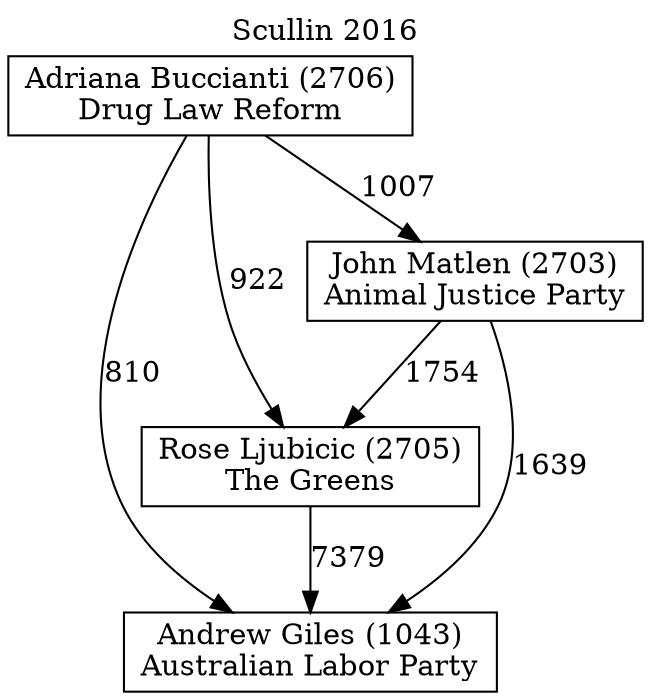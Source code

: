 // House preference flow
digraph "Andrew Giles (1043)_Scullin_2016" {
	graph [label="Scullin 2016" labelloc=t mclimit=10]
	node [shape=box]
	"Adriana Buccianti (2706)" [label="Adriana Buccianti (2706)
Drug Law Reform"]
	"Rose Ljubicic (2705)" [label="Rose Ljubicic (2705)
The Greens"]
	"Andrew Giles (1043)" [label="Andrew Giles (1043)
Australian Labor Party"]
	"John Matlen (2703)" [label="John Matlen (2703)
Animal Justice Party"]
	"Adriana Buccianti (2706)" -> "Rose Ljubicic (2705)" [label=922]
	"Rose Ljubicic (2705)" -> "Andrew Giles (1043)" [label=7379]
	"John Matlen (2703)" -> "Andrew Giles (1043)" [label=1639]
	"Adriana Buccianti (2706)" -> "Andrew Giles (1043)" [label=810]
	"John Matlen (2703)" -> "Rose Ljubicic (2705)" [label=1754]
	"Adriana Buccianti (2706)" -> "John Matlen (2703)" [label=1007]
}
